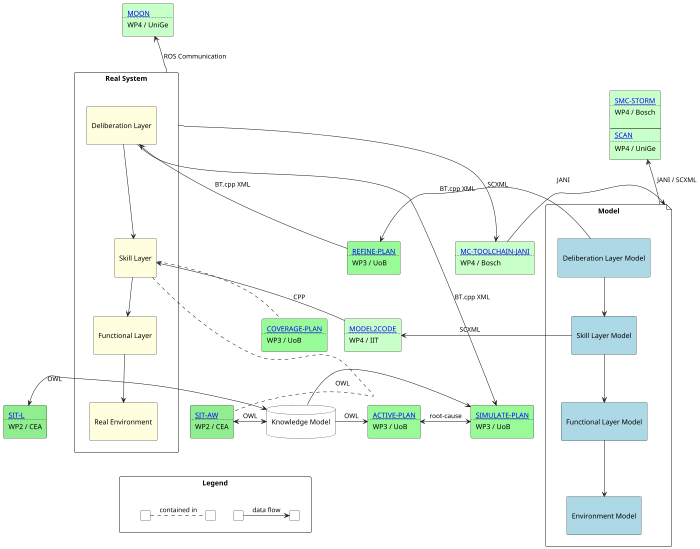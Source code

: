 @startuml overview
scale 700 width

skinparam agent {
    BackgroundColor White
    BorderColor Black
}
skinparam database {
    BackgroundColor White
    BorderColor Black
}

rectangle "Real System" as r {
    agent "\nDeliberation Layer\n" as rdelib #LightYellow
    agent "\nSkill Layer\n" as rskill #LightYellow
    agent "\nFunctional Layer\n" as rfunc #LightYellow
    agent "\nReal Environment\n" as renv #LightYellow

    rdelib --> rskill
    rskill --> rfunc
    rfunc --> renv
}

file "Model" as m {
    agent "\nDeliberation Layer Model\n" as mdelib #LightBlue
    agent "\nSkill Layer Model\n" as mskill #LightBlue
    agent "\nFunctional Layer Model\n" as mfunc #LightBlue
    agent "\nEnvironment Model\n" as menv #LightBlue

    mdelib --> mskill
    mskill --> mfunc
    mfunc --> menv
}

database "Knowledge Model\n" as k 

' WP2

agent sitaw #LightGreen [
[[https://convince-project.github.io/overview/#sit-aw SIT-AW]]
....
WP2 / CEA
]
agent sitl #LightGreen [
[[https://convince-project.github.io/overview/#sit-l SIT-L]]
....
WP2 / CEA
]
' }

sitl <-> k : OWL
renv -[hidden]> sitaw
rskill .. sitaw
sitaw <-> k : OWL

' WP3

agent refineplan #PaleGreen [
[[https://convince-project.github.io/overview/#refine-plan REFINE-PLAN]]
....
WP3 / UoB
] 
agent coverageplan #PaleGreen [
[[https://convince-project.github.io/overview/#coverage-plan COVERAGE-PLAN]]
....
WP3 / UoB
]
agent activeplan #PaleGreen [
[[https://convince-project.github.io/overview/#active-plan-simulate-plan ACTIVE-PLAN]]
....
WP3 / UoB
] 
agent simulateplan #PaleGreen [
[[https://convince-project.github.io/overview/#active-plan-simulate-plan SIMULATE-PLAN]]
....
WP3 / UoB
] 

rskill .. coverageplan
rfunc -[hidden]> coverageplan
activeplan <-> simulateplan : root-cause
mdelib -> refineplan : "\nBT.cpp XML"
refineplan -> rdelib : "BT.cpp XML"
rdelib -> simulateplan : "BT.cpp XML"
k -> simulateplan : "\nOWL"
k -> activeplan : OWL

' WP4

agent moon #TECHNOLOGY [
[[https://convince-project.github.io/overview/#moon MOON]]
....
WP4 / UniGe
]
' ]
agent stormscan #TECHNOLOGY [
[[https://convince-project.github.io/overview/#smc-storm SMC-STORM]]
....
WP4 / Bosch

----
[[https://convince-project.github.io/overview/#scan SCAN]]
....
WP4 / UniGe
]
agent jani #TECHNOLOGY [
[[https://convince-project.github.io/overview/#mc-toolchain-jani MC-TOOLCHAIN-JANI]]
....
WP4 / Bosch
]
agent modeltocode #TECHNOLOGY [
[[https://convince-project.github.io/overview/#model2code MODEL2CODE]]
....
WP4 / IIT
]

moon -[hidden]-> rdelib
moon <-- r : ROS Communication

stormscan -[hidden]-> mdelib
stormscan <-- m : "JANI / SCXML\n"

r -> jani : "SCXML"
jani -> m : "JANI\n"
rskill <- modeltocode : "CPP"
modeltocode <- mskill : "SCXML\t\t\t"
coverageplan -[hidden]> modeltocode

refineplan -[hidden]-> modeltocode


rectangle Legend as legend {
    agent a [
    ]
    agent b [
    ]
    a -> b : "data flow"

    agent c [
    ]
    agent d [
    ]
    c . d : "contained in"
}

renv -[hidden]-> legend

@enduml
